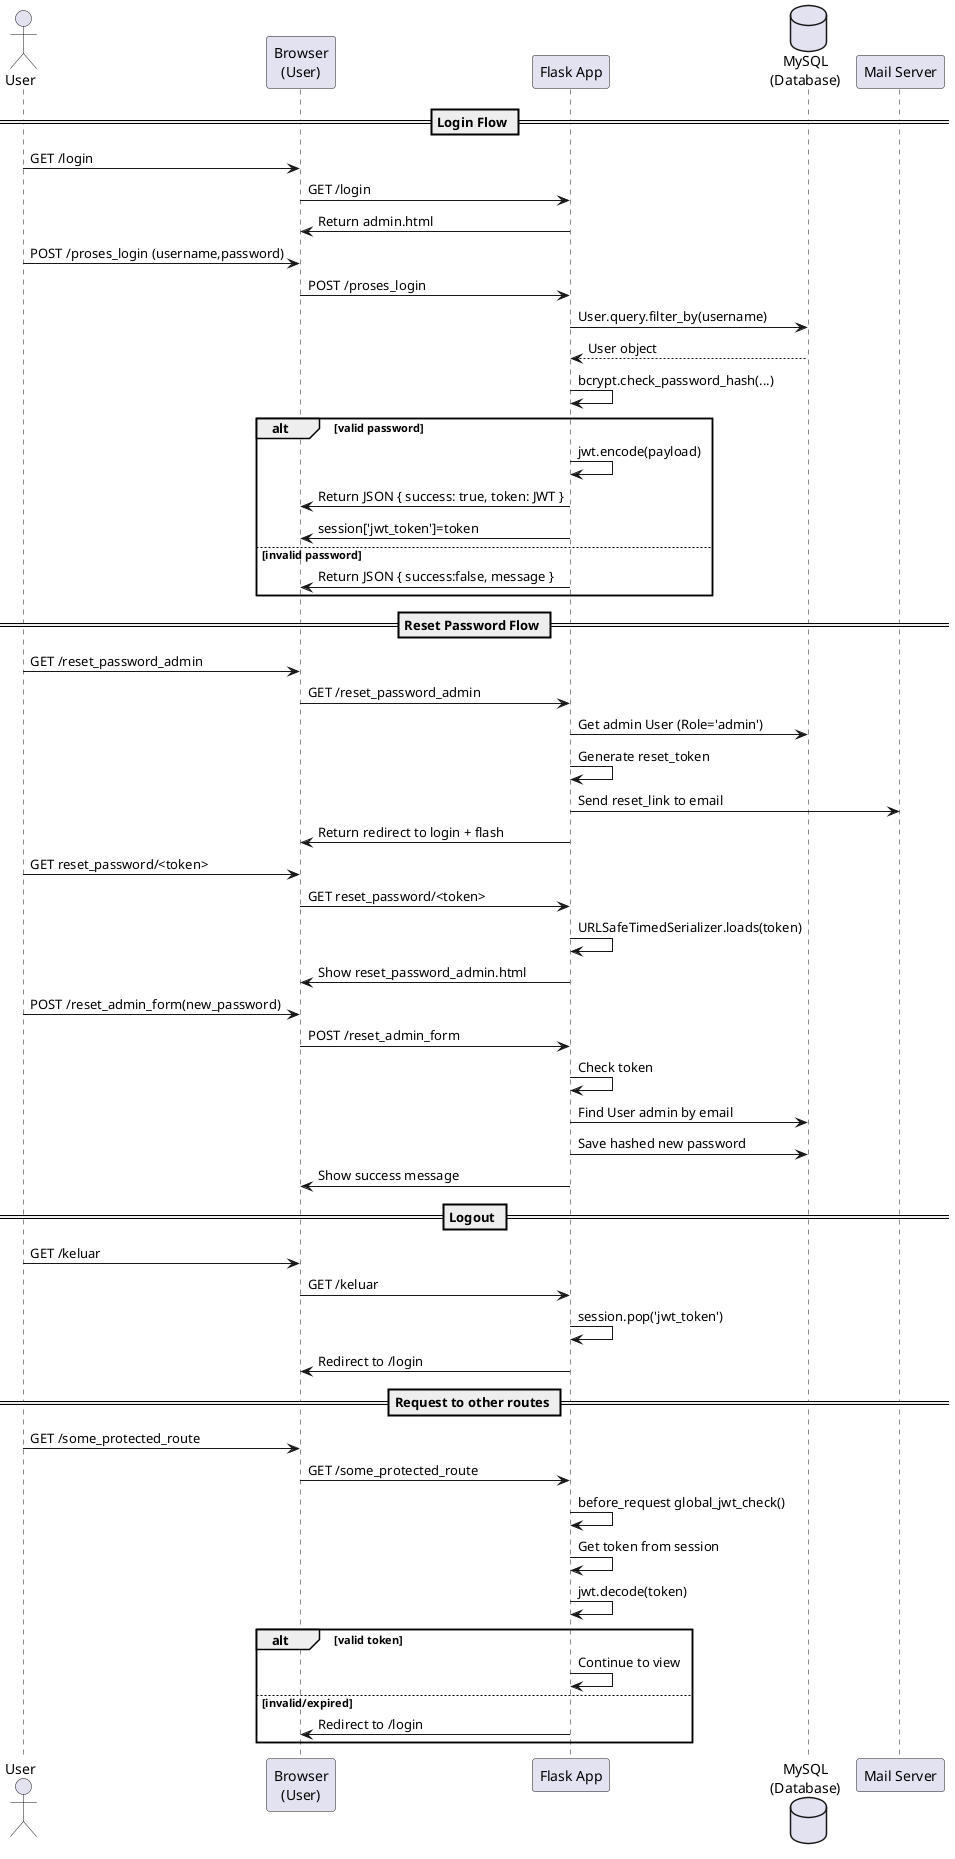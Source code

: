 @startuml
actor User
participant "Browser\n(User)" as B
participant "Flask App" as F
database "MySQL\n(Database)" as DB
participant "Mail Server" as Mail

== Login Flow ==
User -> B: GET /login
B -> F: GET /login
F -> B: Return admin.html

User -> B: POST /proses_login (username,password)
B -> F: POST /proses_login
F -> DB: User.query.filter_by(username)
DB --> F: User object
F -> F: bcrypt.check_password_hash(...)
alt valid password
    F -> F: jwt.encode(payload)
    F -> B: Return JSON { success: true, token: JWT }
    F -> B: session['jwt_token']=token
else invalid password
    F -> B: Return JSON { success:false, message }
end

== Reset Password Flow ==
User -> B: GET /reset_password_admin
B -> F: GET /reset_password_admin
F -> DB: Get admin User (Role='admin')
F -> F: Generate reset_token
F -> Mail: Send reset_link to email
F -> B: Return redirect to login + flash

User -> B: GET reset_password/<token>
B -> F: GET reset_password/<token>
F -> F: URLSafeTimedSerializer.loads(token)
F -> B: Show reset_password_admin.html

User -> B: POST /reset_admin_form(new_password)
B -> F: POST /reset_admin_form
F -> F: Check token
F -> DB: Find User admin by email
F -> DB: Save hashed new password
F -> B: Show success message

== Logout ==
User -> B: GET /keluar
B -> F: GET /keluar
F -> F: session.pop('jwt_token')
F -> B: Redirect to /login

== Request to other routes ==
User -> B: GET /some_protected_route
B -> F: GET /some_protected_route
F -> F: before_request global_jwt_check()
F -> F: Get token from session
F -> F: jwt.decode(token)
alt valid token
    F -> F: Continue to view
else invalid/expired
    F -> B: Redirect to /login
end

@enduml
